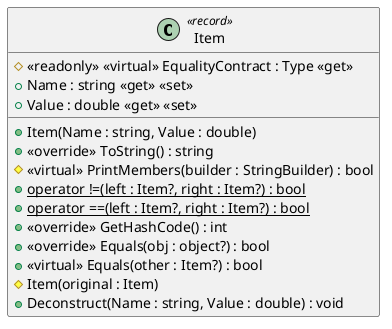 @startuml Item
class Item <<record>>  {
    + Item(Name : string, Value : double)
    # <<readonly>> <<virtual>> EqualityContract : Type <<get>>
    + Name : string <<get>> <<set>>
    + Value : double <<get>> <<set>>
    + <<override>> ToString() : string
    # <<virtual>> PrintMembers(builder : StringBuilder) : bool
    + {static} operator !=(left : Item?, right : Item?) : bool
    + {static} operator ==(left : Item?, right : Item?) : bool
    + <<override>> GetHashCode() : int
    + <<override>> Equals(obj : object?) : bool
    + <<virtual>> Equals(other : Item?) : bool
    # Item(original : Item)
    + Deconstruct(Name : string, Value : double) : void
}
@enduml